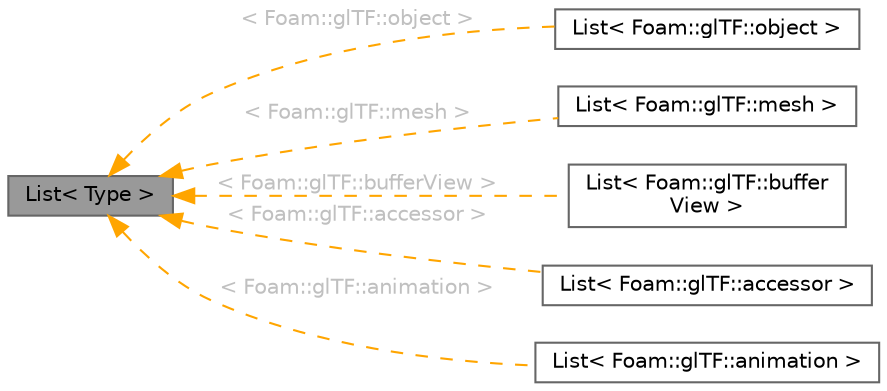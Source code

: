 digraph "List&lt; Type &gt;"
{
 // LATEX_PDF_SIZE
  bgcolor="transparent";
  edge [fontname=Helvetica,fontsize=10,labelfontname=Helvetica,labelfontsize=10];
  node [fontname=Helvetica,fontsize=10,shape=box,height=0.2,width=0.4];
  rankdir="LR";
  Node1 [id="Node000001",label="List\< Type \>",height=0.2,width=0.4,color="gray40", fillcolor="grey60", style="filled", fontcolor="black",tooltip="Container for glTF entities."];
  Node1 -> Node2 [id="edge1_Node000001_Node000002",dir="back",color="orange",style="dashed",tooltip=" ",label=" \< Foam::glTF::object \>",fontcolor="grey" ];
  Node2 [id="Node000002",label="List\< Foam::glTF::object \>",height=0.2,width=0.4,color="gray40", fillcolor="white", style="filled",URL="$classFoam_1_1glTF_1_1List.html",tooltip=" "];
  Node1 -> Node3 [id="edge2_Node000001_Node000003",dir="back",color="orange",style="dashed",tooltip=" ",label=" \< Foam::glTF::mesh \>",fontcolor="grey" ];
  Node3 [id="Node000003",label="List\< Foam::glTF::mesh \>",height=0.2,width=0.4,color="gray40", fillcolor="white", style="filled",URL="$classFoam_1_1glTF_1_1List.html",tooltip=" "];
  Node1 -> Node4 [id="edge3_Node000001_Node000004",dir="back",color="orange",style="dashed",tooltip=" ",label=" \< Foam::glTF::bufferView \>",fontcolor="grey" ];
  Node4 [id="Node000004",label="List\< Foam::glTF::buffer\lView \>",height=0.2,width=0.4,color="gray40", fillcolor="white", style="filled",URL="$classFoam_1_1glTF_1_1List.html",tooltip=" "];
  Node1 -> Node5 [id="edge4_Node000001_Node000005",dir="back",color="orange",style="dashed",tooltip=" ",label=" \< Foam::glTF::accessor \>",fontcolor="grey" ];
  Node5 [id="Node000005",label="List\< Foam::glTF::accessor \>",height=0.2,width=0.4,color="gray40", fillcolor="white", style="filled",URL="$classFoam_1_1glTF_1_1List.html",tooltip=" "];
  Node1 -> Node6 [id="edge5_Node000001_Node000006",dir="back",color="orange",style="dashed",tooltip=" ",label=" \< Foam::glTF::animation \>",fontcolor="grey" ];
  Node6 [id="Node000006",label="List\< Foam::glTF::animation \>",height=0.2,width=0.4,color="gray40", fillcolor="white", style="filled",URL="$classFoam_1_1glTF_1_1List.html",tooltip=" "];
}
